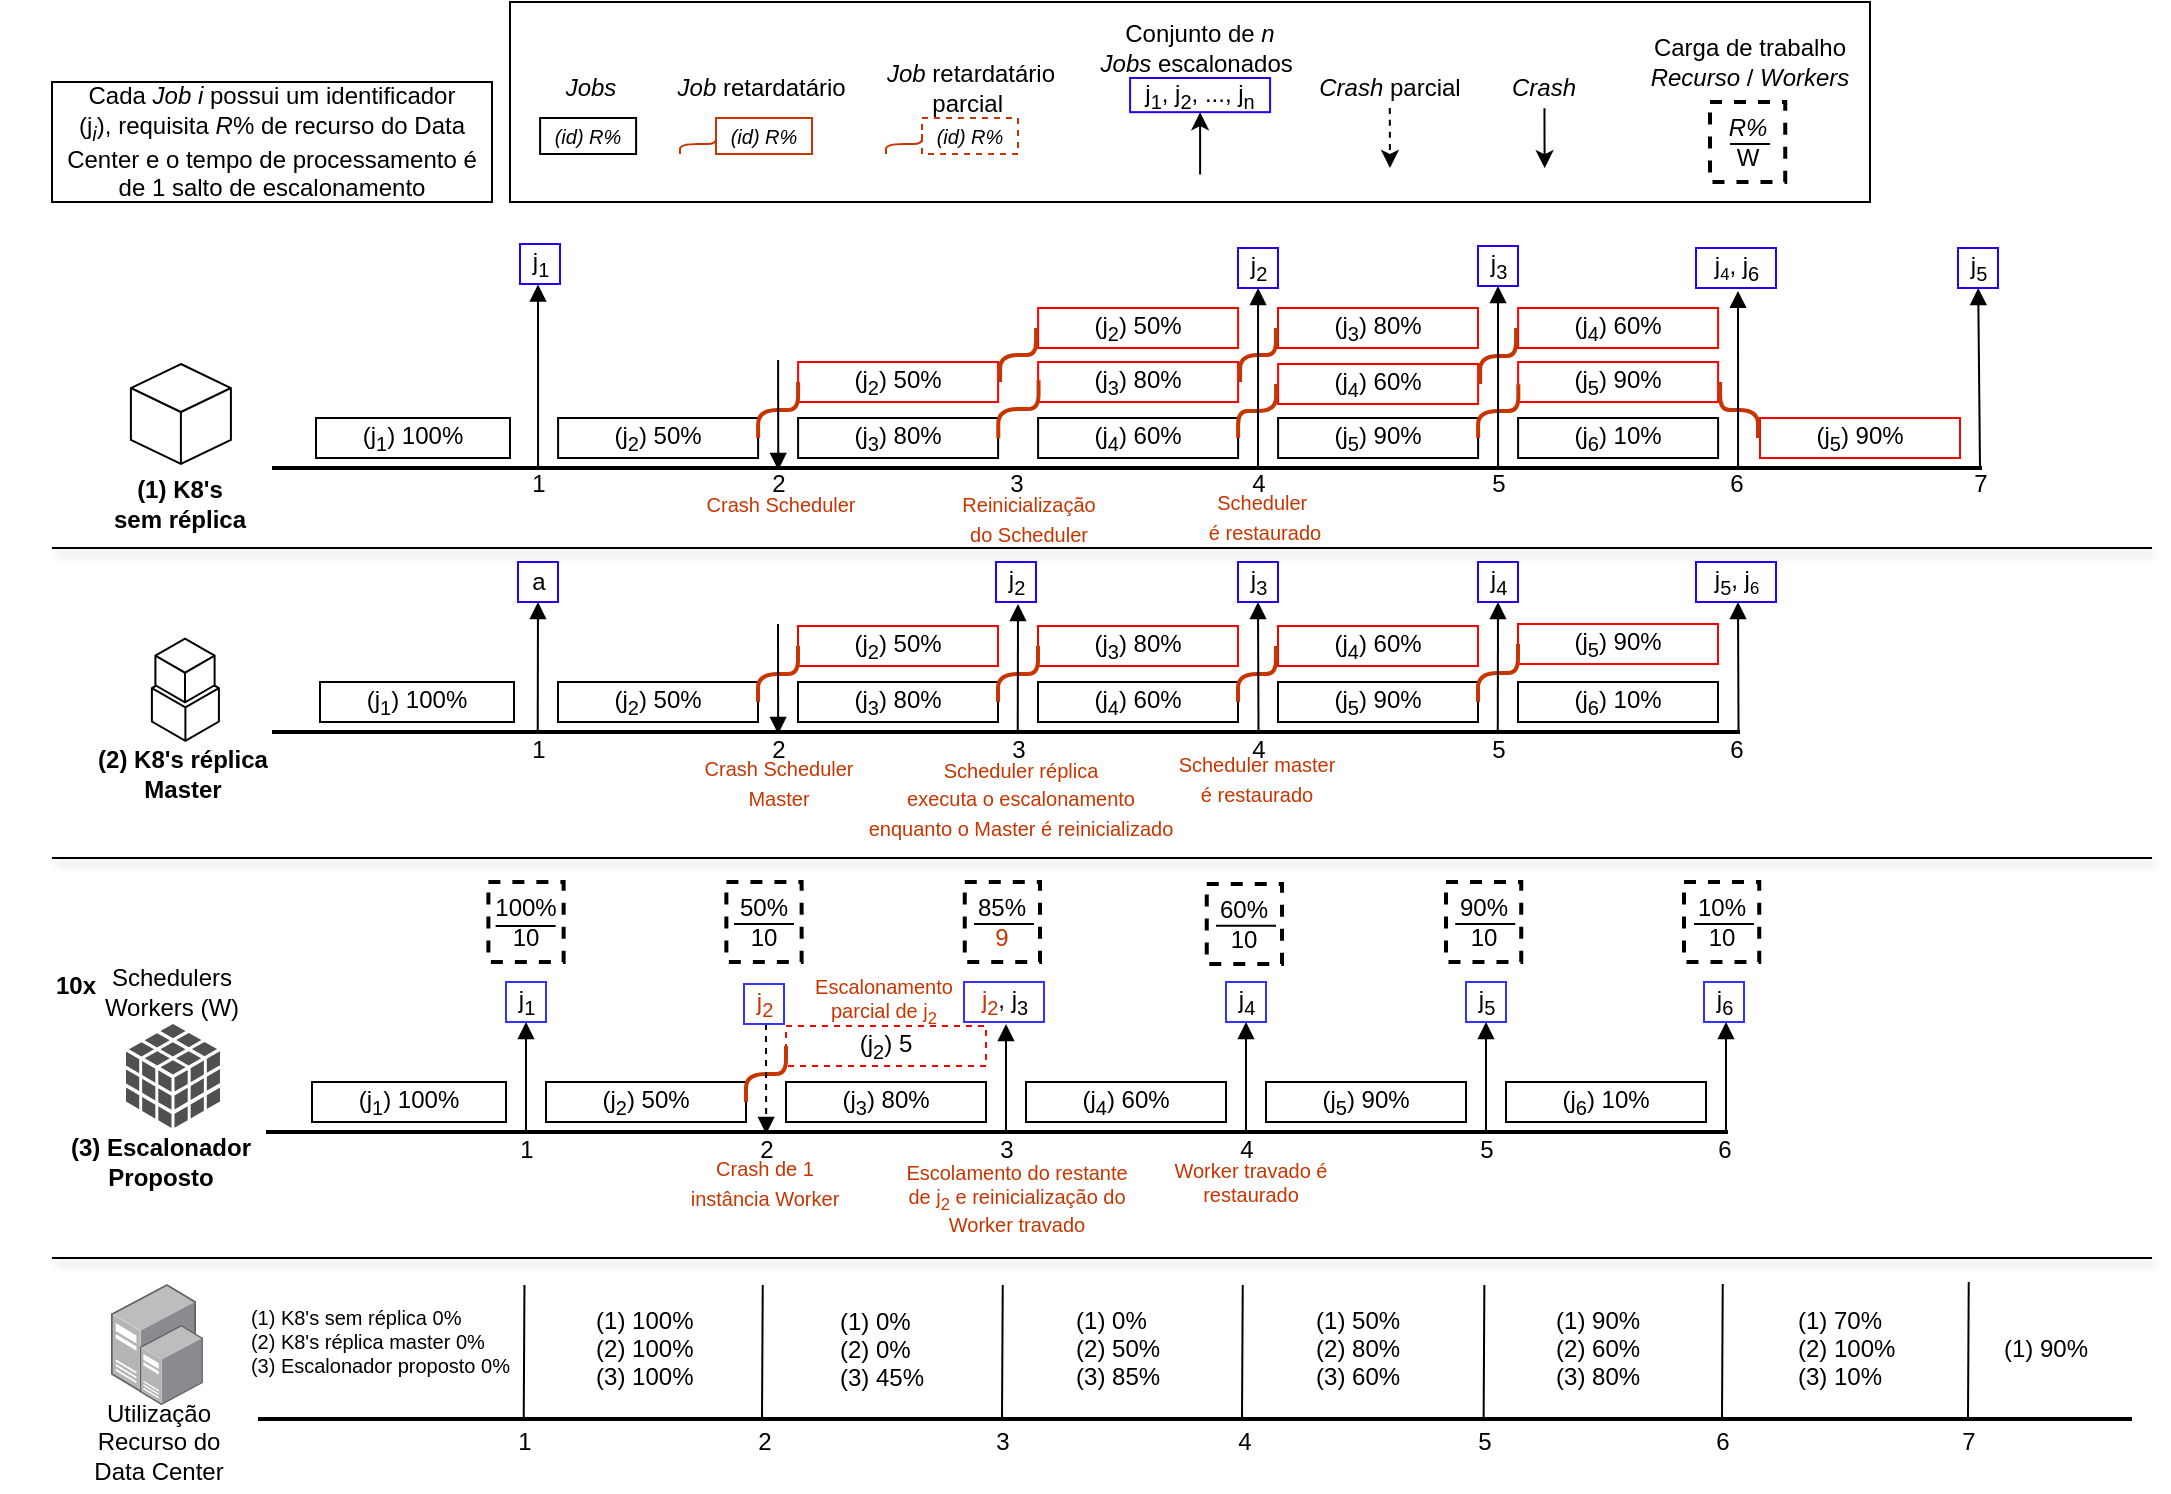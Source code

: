 <mxfile version="19.0.3" type="device"><diagram id="FEtA8soinpY8gCQ8ov9e" name="Page-1"><mxGraphModel dx="1820" dy="855" grid="1" gridSize="10" guides="1" tooltips="1" connect="1" arrows="1" fold="1" page="0" pageScale="1" pageWidth="827" pageHeight="1169" math="0" shadow="0"><root><mxCell id="0"/><object label="work load" id="1"><mxCell parent="0"/></object><mxCell id="Z7xoSQg9jsAGD2zMsVOJ-81" value="(j&lt;sub&gt;1&lt;/sub&gt;) 100%" style="rounded=0;whiteSpace=wrap;html=1;strokeWidth=1;fillColor=none;" parent="1" vertex="1"><mxGeometry x="-90" y="570" width="97" height="20" as="geometry"/></mxCell><mxCell id="Z7xoSQg9jsAGD2zMsVOJ-93" value="(j&lt;sub&gt;2&lt;/sub&gt;) 50%" style="rounded=0;whiteSpace=wrap;html=1;strokeWidth=1;fillColor=none;" parent="1" vertex="1"><mxGeometry x="27" y="570" width="100" height="20" as="geometry"/></mxCell><mxCell id="Z7xoSQg9jsAGD2zMsVOJ-104" value="(j&lt;sub&gt;3&lt;/sub&gt;) 80%" style="rounded=0;whiteSpace=wrap;html=1;strokeWidth=1;fillColor=none;" parent="1" vertex="1"><mxGeometry x="147" y="570" width="100" height="20" as="geometry"/></mxCell><mxCell id="Z7xoSQg9jsAGD2zMsVOJ-105" value="(j&lt;sub&gt;2&lt;/sub&gt;) 5" style="rounded=0;whiteSpace=wrap;html=1;strokeWidth=1;fillColor=none;perimeterSpacing=1;strokeColor=#FF0000;dashed=1;" parent="1" vertex="1"><mxGeometry x="147" y="542" width="100" height="20" as="geometry"/></mxCell><mxCell id="Z7xoSQg9jsAGD2zMsVOJ-107" value="" style="endArrow=none;html=1;strokeWidth=2;exitX=1;exitY=0.5;exitDx=0;exitDy=0;fillColor=#fa6800;strokeColor=#C73500;edgeStyle=elbowEdgeStyle;elbow=vertical;" parent="1" source="Z7xoSQg9jsAGD2zMsVOJ-93" edge="1"><mxGeometry width="50" height="50" relative="1" as="geometry"><mxPoint x="267" y="690" as="sourcePoint"/><mxPoint x="147" y="552" as="targetPoint"/></mxGeometry></mxCell><mxCell id="Z7xoSQg9jsAGD2zMsVOJ-115" value="(j&lt;sub&gt;4&lt;/sub&gt;) 60%" style="rounded=0;whiteSpace=wrap;html=1;strokeWidth=1;fillColor=none;" parent="1" vertex="1"><mxGeometry x="267" y="570" width="100" height="20" as="geometry"/></mxCell><mxCell id="Z7xoSQg9jsAGD2zMsVOJ-119" value="(j&lt;sub&gt;5&lt;/sub&gt;) 90%" style="rounded=0;whiteSpace=wrap;html=1;strokeWidth=1;fillColor=none;" parent="1" vertex="1"><mxGeometry x="387" y="570" width="100" height="20" as="geometry"/></mxCell><mxCell id="Z7xoSQg9jsAGD2zMsVOJ-132" value="(j&lt;sub&gt;6&lt;/sub&gt;) 10%" style="rounded=0;whiteSpace=wrap;html=1;strokeWidth=1;fillColor=none;" parent="1" vertex="1"><mxGeometry x="507" y="570" width="100" height="20" as="geometry"/></mxCell><mxCell id="Z7xoSQg9jsAGD2zMsVOJ-150" value="(j&lt;sub&gt;2&lt;/sub&gt;) 50%" style="rounded=0;whiteSpace=wrap;html=1;strokeWidth=1;fillColor=none;" parent="1" vertex="1"><mxGeometry x="33" y="370" width="100" height="20" as="geometry"/></mxCell><mxCell id="Z7xoSQg9jsAGD2zMsVOJ-154" value="(j&lt;sub&gt;3&lt;/sub&gt;) 80%" style="rounded=0;whiteSpace=wrap;html=1;strokeWidth=1;fillColor=none;" parent="1" vertex="1"><mxGeometry x="153" y="370" width="100" height="20" as="geometry"/></mxCell><mxCell id="Z7xoSQg9jsAGD2zMsVOJ-155" value="(j&lt;sub&gt;2&lt;/sub&gt;) 50%" style="rounded=0;whiteSpace=wrap;html=1;strokeWidth=1;fillColor=none;perimeterSpacing=1;strokeColor=#FF0000;" parent="1" vertex="1"><mxGeometry x="153" y="342" width="100" height="20" as="geometry"/></mxCell><mxCell id="Z7xoSQg9jsAGD2zMsVOJ-156" value="" style="endArrow=none;html=1;strokeWidth=2;exitX=1;exitY=0.5;exitDx=0;exitDy=0;fillColor=#fa6800;strokeColor=#C73500;edgeStyle=elbowEdgeStyle;elbow=vertical;" parent="1" source="Z7xoSQg9jsAGD2zMsVOJ-150" edge="1"><mxGeometry width="50" height="50" relative="1" as="geometry"><mxPoint x="273" y="490" as="sourcePoint"/><mxPoint x="153" y="352" as="targetPoint"/></mxGeometry></mxCell><mxCell id="Z7xoSQg9jsAGD2zMsVOJ-159" value="(j&lt;sub&gt;4&lt;/sub&gt;) 60%" style="rounded=0;whiteSpace=wrap;html=1;strokeWidth=1;fillColor=none;" parent="1" vertex="1"><mxGeometry x="273" y="370" width="100" height="20" as="geometry"/></mxCell><mxCell id="Z7xoSQg9jsAGD2zMsVOJ-160" value="(j&lt;sub&gt;3&lt;/sub&gt;) 80%" style="rounded=0;whiteSpace=wrap;html=1;strokeWidth=1;fillColor=none;perimeterSpacing=1;strokeColor=#FF0000;" parent="1" vertex="1"><mxGeometry x="273" y="342" width="100" height="20" as="geometry"/></mxCell><mxCell id="Z7xoSQg9jsAGD2zMsVOJ-161" value="" style="endArrow=none;html=1;strokeWidth=2;exitX=1;exitY=0.5;exitDx=0;exitDy=0;fillColor=#fa6800;strokeColor=#C73500;edgeStyle=elbowEdgeStyle;elbow=vertical;" parent="1" edge="1"><mxGeometry width="50" height="50" relative="1" as="geometry"><mxPoint x="253" y="380" as="sourcePoint"/><mxPoint x="273" y="352.0" as="targetPoint"/></mxGeometry></mxCell><mxCell id="Z7xoSQg9jsAGD2zMsVOJ-163" value="(j&lt;sub&gt;5&lt;/sub&gt;) 90%" style="rounded=0;whiteSpace=wrap;html=1;strokeWidth=1;fillColor=none;" parent="1" vertex="1"><mxGeometry x="393" y="370" width="100" height="20" as="geometry"/></mxCell><mxCell id="Z7xoSQg9jsAGD2zMsVOJ-164" value="(j&lt;sub&gt;4&lt;/sub&gt;) 60%" style="rounded=0;whiteSpace=wrap;html=1;strokeWidth=1;fillColor=none;perimeterSpacing=1;strokeColor=#FF0000;" parent="1" vertex="1"><mxGeometry x="393" y="342" width="100" height="20" as="geometry"/></mxCell><mxCell id="Z7xoSQg9jsAGD2zMsVOJ-165" value="" style="endArrow=none;html=1;strokeWidth=2;exitX=1;exitY=0.5;exitDx=0;exitDy=0;fillColor=#fa6800;strokeColor=#C73500;entryX=0;entryY=0.5;entryDx=0;entryDy=0;edgeStyle=elbowEdgeStyle;elbow=vertical;" parent="1" source="Z7xoSQg9jsAGD2zMsVOJ-159" target="Z7xoSQg9jsAGD2zMsVOJ-164" edge="1"><mxGeometry width="50" height="50" relative="1" as="geometry"><mxPoint x="293" y="420" as="sourcePoint"/><mxPoint x="313" y="392.0" as="targetPoint"/></mxGeometry></mxCell><mxCell id="Z7xoSQg9jsAGD2zMsVOJ-169" value="(j&lt;sub&gt;6&lt;/sub&gt;) 10%" style="rounded=0;whiteSpace=wrap;html=1;strokeWidth=1;fillColor=none;" parent="1" vertex="1"><mxGeometry x="513" y="370" width="100" height="20" as="geometry"/></mxCell><mxCell id="Z7xoSQg9jsAGD2zMsVOJ-185" value="(j&lt;sub&gt;2&lt;/sub&gt;) 50%" style="rounded=0;whiteSpace=wrap;html=1;strokeWidth=1;fillColor=none;" parent="1" vertex="1"><mxGeometry x="33.05" y="238" width="100" height="20" as="geometry"/></mxCell><mxCell id="Z7xoSQg9jsAGD2zMsVOJ-188" value="(j&lt;sub&gt;3&lt;/sub&gt;) 80%" style="rounded=0;whiteSpace=wrap;html=1;strokeWidth=1;fillColor=none;" parent="1" vertex="1"><mxGeometry x="153.05" y="238" width="100" height="20" as="geometry"/></mxCell><mxCell id="Z7xoSQg9jsAGD2zMsVOJ-189" value="(j&lt;sub&gt;2&lt;/sub&gt;) 50%" style="rounded=0;whiteSpace=wrap;html=1;strokeWidth=1;fillColor=none;perimeterSpacing=1;strokeColor=#FF0000;" parent="1" vertex="1"><mxGeometry x="153.05" y="210" width="100" height="20" as="geometry"/></mxCell><mxCell id="Z7xoSQg9jsAGD2zMsVOJ-190" value="" style="endArrow=none;html=1;strokeWidth=2;exitX=1;exitY=0.5;exitDx=0;exitDy=0;fillColor=#fa6800;strokeColor=#C73500;edgeStyle=elbowEdgeStyle;elbow=vertical;" parent="1" source="Z7xoSQg9jsAGD2zMsVOJ-185" edge="1"><mxGeometry width="50" height="50" relative="1" as="geometry"><mxPoint x="273.05" y="358" as="sourcePoint"/><mxPoint x="153.05" y="220.0" as="targetPoint"/></mxGeometry></mxCell><mxCell id="Z7xoSQg9jsAGD2zMsVOJ-193" value="(j&lt;sub&gt;4&lt;/sub&gt;) 60%" style="rounded=0;whiteSpace=wrap;html=1;strokeWidth=1;fillColor=none;" parent="1" vertex="1"><mxGeometry x="273.05" y="238" width="100" height="20" as="geometry"/></mxCell><mxCell id="Z7xoSQg9jsAGD2zMsVOJ-194" value="(j&lt;sub&gt;3&lt;/sub&gt;) 80%" style="rounded=0;whiteSpace=wrap;html=1;strokeWidth=1;fillColor=none;perimeterSpacing=1;strokeColor=#FF0000;" parent="1" vertex="1"><mxGeometry x="273.05" y="210" width="100" height="20" as="geometry"/></mxCell><mxCell id="Z7xoSQg9jsAGD2zMsVOJ-197" value="(j&lt;sub&gt;5&lt;/sub&gt;) 90%" style="rounded=0;whiteSpace=wrap;html=1;strokeWidth=1;fillColor=none;" parent="1" vertex="1"><mxGeometry x="393.05" y="238" width="100" height="20" as="geometry"/></mxCell><mxCell id="Z7xoSQg9jsAGD2zMsVOJ-198" value="(j&lt;sub&gt;3&lt;/sub&gt;) 80%" style="rounded=0;whiteSpace=wrap;html=1;strokeWidth=1;fillColor=none;perimeterSpacing=1;strokeColor=#FF0000;" parent="1" vertex="1"><mxGeometry x="393.0" y="183" width="100" height="20" as="geometry"/></mxCell><mxCell id="Z7xoSQg9jsAGD2zMsVOJ-203" value="(j&lt;sub&gt;6&lt;/sub&gt;) 10%" style="rounded=0;whiteSpace=wrap;html=1;strokeWidth=1;fillColor=none;" parent="1" vertex="1"><mxGeometry x="513.05" y="238" width="100" height="20" as="geometry"/></mxCell><mxCell id="Z7xoSQg9jsAGD2zMsVOJ-204" value="(j&lt;sub&gt;5&lt;/sub&gt;) 90%" style="rounded=0;whiteSpace=wrap;html=1;strokeWidth=1;fillColor=none;perimeterSpacing=1;strokeColor=#FF0000;" parent="1" vertex="1"><mxGeometry x="513.05" y="210" width="100" height="20" as="geometry"/></mxCell><mxCell id="Z7xoSQg9jsAGD2zMsVOJ-209" value="(j&lt;sub&gt;2&lt;/sub&gt;) 50%" style="rounded=0;whiteSpace=wrap;html=1;strokeWidth=1;fillColor=none;perimeterSpacing=1;strokeColor=#FF0000;" parent="1" vertex="1"><mxGeometry x="273.05" y="183" width="100" height="20" as="geometry"/></mxCell><mxCell id="Z7xoSQg9jsAGD2zMsVOJ-211" value="" style="endArrow=none;html=1;strokeWidth=2;fillColor=#fa6800;strokeColor=#C73500;exitX=1;exitY=0.5;exitDx=0;exitDy=0;entryX=0;entryY=0.5;entryDx=0;entryDy=0;edgeStyle=elbowEdgeStyle;elbow=vertical;" parent="1" source="Z7xoSQg9jsAGD2zMsVOJ-189" target="Z7xoSQg9jsAGD2zMsVOJ-209" edge="1"><mxGeometry width="50" height="50" relative="1" as="geometry"><mxPoint x="263.05" y="223" as="sourcePoint"/><mxPoint x="243.05" y="178" as="targetPoint"/></mxGeometry></mxCell><mxCell id="Z7xoSQg9jsAGD2zMsVOJ-212" value="" style="endArrow=none;html=1;strokeWidth=2;fillColor=#fa6800;strokeColor=#C73500;exitX=1.001;exitY=0.507;exitDx=0;exitDy=0;exitPerimeter=0;entryX=0.012;entryY=0.463;entryDx=0;entryDy=0;entryPerimeter=0;edgeStyle=elbowEdgeStyle;elbow=vertical;" parent="1" source="Z7xoSQg9jsAGD2zMsVOJ-188" target="Z7xoSQg9jsAGD2zMsVOJ-194" edge="1"><mxGeometry width="50" height="50" relative="1" as="geometry"><mxPoint x="253.05" y="252" as="sourcePoint"/><mxPoint x="263.05" y="220" as="targetPoint"/></mxGeometry></mxCell><mxCell id="PUl2zVGVNQpJpccV3JuQ-2" value="(j&lt;sub&gt;1&lt;/sub&gt;) 100%" style="rounded=0;whiteSpace=wrap;html=1;strokeWidth=1;fillColor=none;" parent="1" vertex="1"><mxGeometry x="-86" y="370" width="97" height="20" as="geometry"/></mxCell><mxCell id="PUl2zVGVNQpJpccV3JuQ-4" value="(j&lt;sub&gt;1&lt;/sub&gt;) 100%" style="rounded=0;whiteSpace=wrap;html=1;strokeWidth=1;fillColor=none;" parent="1" vertex="1"><mxGeometry x="-88" y="238" width="97" height="20" as="geometry"/></mxCell><mxCell id="bL0ik9NKwifECW42rk_7-153" value="(j&lt;sub&gt;5&lt;/sub&gt;) 90%" style="rounded=0;whiteSpace=wrap;html=1;strokeWidth=1;strokeColor=#FF0000;" parent="1" vertex="1"><mxGeometry x="513" y="341" width="100" height="20" as="geometry"/></mxCell><mxCell id="bL0ik9NKwifECW42rk_7-154" value="" style="endArrow=none;html=1;strokeWidth=2;exitX=1;exitY=0.5;exitDx=0;exitDy=0;fillColor=#fa6800;strokeColor=#C73500;entryX=0;entryY=0.5;entryDx=0;entryDy=0;edgeStyle=elbowEdgeStyle;elbow=vertical;" parent="1" source="Z7xoSQg9jsAGD2zMsVOJ-163" target="bL0ik9NKwifECW42rk_7-153" edge="1"><mxGeometry width="50" height="50" relative="1" as="geometry"><mxPoint x="383" y="390" as="sourcePoint"/><mxPoint x="402" y="362" as="targetPoint"/></mxGeometry></mxCell><mxCell id="bL0ik9NKwifECW42rk_7-159" value="(j&lt;sub&gt;4&lt;/sub&gt;) 60%" style="rounded=0;whiteSpace=wrap;html=1;strokeWidth=1;fillColor=none;perimeterSpacing=1;strokeColor=#FF0000;" parent="1" vertex="1"><mxGeometry x="393.05" y="211" width="100" height="20" as="geometry"/></mxCell><mxCell id="bL0ik9NKwifECW42rk_7-160" value="" style="endArrow=none;html=1;strokeWidth=2;fillColor=#fa6800;strokeColor=#C73500;entryX=1;entryY=0.5;entryDx=0;entryDy=0;exitX=0;exitY=0.5;exitDx=0;exitDy=0;edgeStyle=elbowEdgeStyle;elbow=vertical;" parent="1" source="bL0ik9NKwifECW42rk_7-159" target="Z7xoSQg9jsAGD2zMsVOJ-193" edge="1"><mxGeometry width="50" height="50" relative="1" as="geometry"><mxPoint x="440" y="295.22" as="sourcePoint"/><mxPoint x="283.274" y="229.186" as="targetPoint"/></mxGeometry></mxCell><mxCell id="bL0ik9NKwifECW42rk_7-161" value="" style="endArrow=none;html=1;strokeWidth=2;fillColor=#fa6800;strokeColor=#C73500;exitX=1;exitY=0.5;exitDx=0;exitDy=0;entryX=0;entryY=0.5;entryDx=0;entryDy=0;edgeStyle=elbowEdgeStyle;elbow=vertical;" parent="1" source="Z7xoSQg9jsAGD2zMsVOJ-194" target="Z7xoSQg9jsAGD2zMsVOJ-198" edge="1"><mxGeometry width="50" height="50" relative="1" as="geometry"><mxPoint x="264.05" y="230" as="sourcePoint"/><mxPoint x="282.05" y="203" as="targetPoint"/></mxGeometry></mxCell><mxCell id="bL0ik9NKwifECW42rk_7-162" value="" style="endArrow=none;html=1;strokeWidth=2;fillColor=#fa6800;strokeColor=#C73500;exitX=1;exitY=0.5;exitDx=0;exitDy=0;entryX=0.011;entryY=0.552;entryDx=0;entryDy=0;entryPerimeter=0;edgeStyle=elbowEdgeStyle;elbow=vertical;" parent="1" source="Z7xoSQg9jsAGD2zMsVOJ-197" target="Z7xoSQg9jsAGD2zMsVOJ-204" edge="1"><mxGeometry width="50" height="50" relative="1" as="geometry"><mxPoint x="383.438" y="198.028" as="sourcePoint"/><mxPoint x="402.714" y="197.874" as="targetPoint"/></mxGeometry></mxCell><mxCell id="bL0ik9NKwifECW42rk_7-163" value="(j&lt;sub&gt;4&lt;/sub&gt;) 60%" style="rounded=0;whiteSpace=wrap;html=1;strokeWidth=1;fillColor=none;perimeterSpacing=1;strokeColor=#FF0000;" parent="1" vertex="1"><mxGeometry x="513.05" y="183" width="100" height="20" as="geometry"/></mxCell><mxCell id="bL0ik9NKwifECW42rk_7-164" value="" style="endArrow=none;html=1;strokeWidth=2;fillColor=#fa6800;strokeColor=#C73500;exitX=1;exitY=0.5;exitDx=0;exitDy=0;entryX=0;entryY=0.5;entryDx=0;entryDy=0;edgeStyle=elbowEdgeStyle;elbow=vertical;" parent="1" source="bL0ik9NKwifECW42rk_7-159" target="bL0ik9NKwifECW42rk_7-163" edge="1"><mxGeometry width="50" height="50" relative="1" as="geometry"><mxPoint x="503.05" y="258.0" as="sourcePoint"/><mxPoint x="523.172" y="231.144" as="targetPoint"/></mxGeometry></mxCell><mxCell id="bL0ik9NKwifECW42rk_7-167" value="(j&lt;sub&gt;5&lt;/sub&gt;) 90%" style="rounded=0;whiteSpace=wrap;html=1;strokeWidth=1;fillColor=none;perimeterSpacing=1;strokeColor=#FF0000;" parent="1" vertex="1"><mxGeometry x="634" y="238" width="100" height="20" as="geometry"/></mxCell><mxCell id="bL0ik9NKwifECW42rk_7-168" value="" style="endArrow=none;html=1;strokeWidth=2;fillColor=#fa6800;strokeColor=#C73500;exitX=0;exitY=0.5;exitDx=0;exitDy=0;entryX=1;entryY=0.5;entryDx=0;entryDy=0;edgeStyle=elbowEdgeStyle;elbow=vertical;" parent="1" source="bL0ik9NKwifECW42rk_7-167" target="Z7xoSQg9jsAGD2zMsVOJ-204" edge="1"><mxGeometry width="50" height="50" relative="1" as="geometry"><mxPoint x="640" y="249.43" as="sourcePoint"/><mxPoint x="660.122" y="222.574" as="targetPoint"/></mxGeometry></mxCell><mxCell id="Si2Vcu1wcxDljG82Q7qR-187" value="&lt;i&gt;&lt;font style=&quot;font-size: 10px&quot;&gt;(id) R%&lt;/font&gt;&lt;/i&gt;" style="rounded=0;whiteSpace=wrap;html=1;strokeWidth=1;fillColor=none;strokeColor=#C73500;" parent="1" vertex="1"><mxGeometry x="112" y="88" width="48" height="18" as="geometry"/></mxCell><mxCell id="Si2Vcu1wcxDljG82Q7qR-188" value="&lt;i&gt;Job &lt;/i&gt;retardatário&lt;i&gt;&amp;nbsp;&lt;br&gt;&lt;/i&gt;" style="text;html=1;align=center;verticalAlign=middle;resizable=0;points=[];autosize=1;" parent="1" vertex="1"><mxGeometry x="86.0" y="63" width="100" height="20" as="geometry"/></mxCell><mxCell id="Si2Vcu1wcxDljG82Q7qR-189" value="" style="endArrow=none;html=1;strokeWidth=1;fillColor=#fa6800;strokeColor=#C73500;entryX=0;entryY=0.5;entryDx=0;entryDy=0;edgeStyle=elbowEdgeStyle;elbow=vertical;" parent="1" edge="1"><mxGeometry width="50" height="50" relative="1" as="geometry"><mxPoint x="94" y="106" as="sourcePoint"/><mxPoint x="112.0" y="96.0" as="targetPoint"/></mxGeometry></mxCell><mxCell id="Si2Vcu1wcxDljG82Q7qR-190" value="&lt;i&gt;Crash &lt;/i&gt;parcial" style="text;html=1;strokeColor=none;fillColor=none;align=center;verticalAlign=middle;whiteSpace=wrap;rounded=0;" parent="1" vertex="1"><mxGeometry x="409.05" y="63" width="80" height="20" as="geometry"/></mxCell><mxCell id="Si2Vcu1wcxDljG82Q7qR-199" value="&lt;i&gt;&lt;font style=&quot;font-size: 10px&quot;&gt;(id) R%&lt;/font&gt;&lt;/i&gt;" style="rounded=0;whiteSpace=wrap;html=1;strokeWidth=1;fillColor=none;strokeColor=#000000;" parent="1" vertex="1"><mxGeometry x="24.05" y="88" width="48" height="18" as="geometry"/></mxCell><mxCell id="Si2Vcu1wcxDljG82Q7qR-200" value="Schedulers Workers (W)" style="rounded=0;whiteSpace=wrap;html=1;dashed=1;fillColor=none;strokeWidth=1;align=center;dashPattern=1 2;strokeColor=none;" parent="1" vertex="1"><mxGeometry x="-198" y="505" width="76" height="40" as="geometry"/></mxCell><mxCell id="ytRHwPE2fnSYAh7nFZ2d-1" value="&lt;i&gt;&lt;font style=&quot;font-size: 10px&quot;&gt;(id) R%&lt;/font&gt;&lt;/i&gt;" style="rounded=0;whiteSpace=wrap;html=1;strokeWidth=1;fillColor=none;strokeColor=#C73500;dashed=1;" parent="1" vertex="1"><mxGeometry x="215" y="88" width="48" height="18" as="geometry"/></mxCell><mxCell id="ytRHwPE2fnSYAh7nFZ2d-2" value="&lt;i&gt;Job &lt;/i&gt;retardatário&lt;br&gt;parcial&amp;nbsp;" style="text;html=1;align=center;verticalAlign=middle;resizable=0;points=[];autosize=1;" parent="1" vertex="1"><mxGeometry x="189.0" y="58" width="100" height="30" as="geometry"/></mxCell><mxCell id="ytRHwPE2fnSYAh7nFZ2d-3" value="" style="endArrow=none;html=1;strokeWidth=1;fillColor=#fa6800;strokeColor=#C73500;entryX=0;entryY=0.5;entryDx=0;entryDy=0;edgeStyle=elbowEdgeStyle;elbow=vertical;" parent="1" edge="1"><mxGeometry width="50" height="50" relative="1" as="geometry"><mxPoint x="197" y="106" as="sourcePoint"/><mxPoint x="215.0" y="96.0" as="targetPoint"/></mxGeometry></mxCell><mxCell id="ytRHwPE2fnSYAh7nFZ2d-6" value="Escalonamento parcial de j&lt;sub&gt;2&lt;/sub&gt;" style="text;html=1;strokeColor=none;fillColor=none;align=center;verticalAlign=middle;whiteSpace=wrap;rounded=0;dashed=1;fontColor=#C73500;fontSize=10;" parent="1" vertex="1"><mxGeometry x="156" y="514" width="80" height="30" as="geometry"/></mxCell><mxCell id="ytRHwPE2fnSYAh7nFZ2d-7" value="Escolamento do restante de j&lt;sub&gt;2&lt;/sub&gt;&amp;nbsp;e reinicialização do&lt;br&gt;Worker travado" style="text;html=1;strokeColor=none;fillColor=none;align=center;verticalAlign=middle;whiteSpace=wrap;rounded=0;dashed=1;fontColor=#C73500;fontSize=10;" parent="1" vertex="1"><mxGeometry x="203" y="603" width="119" height="50" as="geometry"/></mxCell><mxCell id="ytRHwPE2fnSYAh7nFZ2d-15" value="10%&lt;br&gt;10" style="rounded=0;whiteSpace=wrap;html=1;dashed=1;fillColor=none;strokeWidth=2;align=center;" parent="1" vertex="1"><mxGeometry x="596" y="470" width="37.62" height="40" as="geometry"/></mxCell><mxCell id="ytRHwPE2fnSYAh7nFZ2d-19" value="" style="rounded=0;whiteSpace=wrap;html=1;fontSize=10;fontColor=#C73500;strokeColor=#000000;fillColor=none;" parent="1" vertex="1"><mxGeometry x="9" y="30" width="680" height="100" as="geometry"/></mxCell><mxCell id="ytRHwPE2fnSYAh7nFZ2d-21" value="" style="line;strokeWidth=1;rotatable=0;dashed=0;labelPosition=right;align=left;verticalAlign=middle;spacingTop=0;spacingLeft=6;points=[];portConstraint=eastwest;fontSize=10;fontColor=#C73500;fillColor=none;" parent="1" vertex="1"><mxGeometry x="619" y="96" width="20" height="10" as="geometry"/></mxCell><mxCell id="ytRHwPE2fnSYAh7nFZ2d-23" value="" style="shape=image;html=1;verticalAlign=top;verticalLabelPosition=bottom;labelBackgroundColor=#ffffff;imageAspect=0;aspect=fixed;image=https://cdn4.iconfinder.com/data/icons/pictype-free-vector-icons/16/sync-128.png" parent="1" vertex="1"><mxGeometry x="262" y="600" width="9" height="9" as="geometry"/></mxCell><mxCell id="ytRHwPE2fnSYAh7nFZ2d-27" value="&lt;font style=&quot;font-size: 10px&quot; color=&quot;#c73500&quot;&gt;Crash Scheduler&lt;/font&gt;" style="text;html=1;align=center;verticalAlign=middle;resizable=0;points=[];autosize=1;" parent="1" vertex="1"><mxGeometry x="99" y="271" width="90" height="20" as="geometry"/></mxCell><mxCell id="ytRHwPE2fnSYAh7nFZ2d-29" value="&lt;font style=&quot;font-size: 10px&quot; color=&quot;#c73500&quot;&gt;Crash Scheduler&lt;br&gt;Master&lt;/font&gt;" style="text;html=1;align=center;verticalAlign=middle;resizable=0;points=[];autosize=1;" parent="1" vertex="1"><mxGeometry x="98" y="400" width="90" height="40" as="geometry"/></mxCell><mxCell id="ytRHwPE2fnSYAh7nFZ2d-30" value="&lt;font color=&quot;#c73500&quot;&gt;&lt;span style=&quot;font-size: 10px&quot;&gt;Scheduler réplica&lt;br&gt;executa o escalonamento&lt;br&gt;enquanto o Master é reinicializado&lt;/span&gt;&lt;/font&gt;" style="text;html=1;align=center;verticalAlign=middle;resizable=0;points=[];autosize=1;" parent="1" vertex="1"><mxGeometry x="179" y="403" width="170" height="50" as="geometry"/></mxCell><mxCell id="ytRHwPE2fnSYAh7nFZ2d-32" value="" style="shape=image;html=1;verticalAlign=top;verticalLabelPosition=bottom;labelBackgroundColor=#ffffff;imageAspect=0;aspect=fixed;image=https://cdn4.iconfinder.com/data/icons/pictype-free-vector-icons/16/sync-128.png" parent="1" vertex="1"><mxGeometry x="267" y="400" width="10" height="10" as="geometry"/></mxCell><mxCell id="ytRHwPE2fnSYAh7nFZ2d-35" value="&lt;font color=&quot;#c73500&quot;&gt;&lt;span style=&quot;font-size: 10px&quot;&gt;Scheduler master&lt;br&gt;é restaurado&lt;/span&gt;&lt;/font&gt;" style="text;html=1;align=center;verticalAlign=middle;resizable=0;points=[];autosize=1;" parent="1" vertex="1"><mxGeometry x="337" y="398" width="90" height="40" as="geometry"/></mxCell><mxCell id="ytRHwPE2fnSYAh7nFZ2d-36" value="&lt;font style=&quot;font-size: 10px&quot; color=&quot;#c73500&quot;&gt;Crash de 1&lt;br&gt;instância Worker&lt;br&gt;&lt;/font&gt;" style="text;html=1;align=center;verticalAlign=middle;resizable=0;points=[];autosize=1;" parent="1" vertex="1"><mxGeometry x="91" y="600" width="90" height="40" as="geometry"/></mxCell><mxCell id="ytRHwPE2fnSYAh7nFZ2d-37" value="Worker travado é restaurado" style="text;html=1;strokeColor=none;fillColor=none;align=center;verticalAlign=middle;whiteSpace=wrap;rounded=0;dashed=1;fontColor=#C73500;fontSize=10;" parent="1" vertex="1"><mxGeometry x="320" y="595" width="119" height="50" as="geometry"/></mxCell><mxCell id="ytRHwPE2fnSYAh7nFZ2d-39" value="&lt;font style=&quot;font-size: 10px&quot; color=&quot;#c73500&quot;&gt;Reinicialização&lt;br&gt;do Scheduler&lt;/font&gt;" style="text;html=1;align=center;verticalAlign=middle;resizable=0;points=[];autosize=1;" parent="1" vertex="1"><mxGeometry x="228" y="268" width="80" height="40" as="geometry"/></mxCell><mxCell id="ytRHwPE2fnSYAh7nFZ2d-44" value="" style="line;strokeWidth=1;html=1;fontSize=10;fontColor=#C73500;fillColor=none;align=center;shadow=1;" parent="1" vertex="1"><mxGeometry x="-220" y="653" width="1050" height="10" as="geometry"/></mxCell><mxCell id="ytRHwPE2fnSYAh7nFZ2d-45" value="" style="line;strokeWidth=1;html=1;fontSize=10;fontColor=#C73500;fillColor=none;align=center;shadow=1;" parent="1" vertex="1"><mxGeometry x="-220" y="453" width="1050" height="10" as="geometry"/></mxCell><mxCell id="ytRHwPE2fnSYAh7nFZ2d-46" value="" style="line;strokeWidth=1;html=1;fontSize=10;fontColor=#C73500;fillColor=none;align=center;shadow=1;" parent="1" vertex="1"><mxGeometry x="-220" y="298" width="1050" height="10" as="geometry"/></mxCell><mxCell id="ytRHwPE2fnSYAh7nFZ2d-48" style="edgeStyle=elbowEdgeStyle;rounded=0;orthogonalLoop=1;jettySize=auto;elbow=vertical;html=1;entryX=1;entryY=0.5;entryDx=0;entryDy=0;entryPerimeter=0;fontSize=10;fontColor=#C73500;strokeColor=#C73500;" parent="1" source="ytRHwPE2fnSYAh7nFZ2d-44" target="ytRHwPE2fnSYAh7nFZ2d-44" edge="1"><mxGeometry relative="1" as="geometry"/></mxCell><mxCell id="Si2Vcu1wcxDljG82Q7qR-11" value="Background" parent="0"/><mxCell id="Si2Vcu1wcxDljG82Q7qR-12" value="" style="points=[];aspect=fixed;html=1;align=center;shadow=0;dashed=0;image;image=img/lib/allied_telesis/computer_and_terminals/Server_Desktop.svg;fillColor=none;" parent="Si2Vcu1wcxDljG82Q7qR-11" vertex="1"><mxGeometry x="-190.55" y="671" width="42.6" height="54" as="geometry"/></mxCell><mxCell id="Si2Vcu1wcxDljG82Q7qR-13" value="(3) Escalonador Proposto" style="text;html=1;strokeColor=none;fillColor=none;align=center;verticalAlign=middle;whiteSpace=wrap;rounded=0;fontStyle=1" parent="Si2Vcu1wcxDljG82Q7qR-11" vertex="1"><mxGeometry x="-213" y="600" width="94.55" height="20" as="geometry"/></mxCell><mxCell id="Si2Vcu1wcxDljG82Q7qR-14" value="" style="shadow=0;dashed=0;html=1;strokeColor=none;fillColor=#505050;labelPosition=center;verticalLabelPosition=bottom;verticalAlign=top;outlineConnect=0;align=center;shape=mxgraph.office.databases.database_cube;" parent="Si2Vcu1wcxDljG82Q7qR-11" vertex="1"><mxGeometry x="-183" y="541" width="47" height="52" as="geometry"/></mxCell><mxCell id="Si2Vcu1wcxDljG82Q7qR-15" value="" style="html=1;whiteSpace=wrap;aspect=fixed;shape=isoCube;backgroundOutline=1;" parent="Si2Vcu1wcxDljG82Q7qR-11" vertex="1"><mxGeometry x="-170.05" y="362.78" width="33.5" height="37.22" as="geometry"/></mxCell><mxCell id="Si2Vcu1wcxDljG82Q7qR-16" value="" style="html=1;whiteSpace=wrap;aspect=fixed;shape=isoCube;backgroundOutline=1;" parent="Si2Vcu1wcxDljG82Q7qR-11" vertex="1"><mxGeometry x="-168.3" y="347.78" width="29.6" height="32.89" as="geometry"/></mxCell><mxCell id="Si2Vcu1wcxDljG82Q7qR-17" value="" style="whiteSpace=wrap;html=1;shape=mxgraph.basic.isocube;isoAngle=15;" parent="Si2Vcu1wcxDljG82Q7qR-11" vertex="1"><mxGeometry x="-180.55" y="211" width="50" height="50" as="geometry"/></mxCell><mxCell id="Si2Vcu1wcxDljG82Q7qR-18" value="(2) K8's réplica Master" style="text;html=1;strokeColor=none;fillColor=none;align=center;verticalAlign=middle;whiteSpace=wrap;rounded=0;fontStyle=1" parent="Si2Vcu1wcxDljG82Q7qR-11" vertex="1"><mxGeometry x="-199.02" y="405.78" width="89.45" height="20" as="geometry"/></mxCell><mxCell id="Si2Vcu1wcxDljG82Q7qR-19" value="(1) K8's sem réplica" style="text;html=1;strokeColor=none;fillColor=none;align=center;verticalAlign=middle;whiteSpace=wrap;rounded=0;fontStyle=1" parent="Si2Vcu1wcxDljG82Q7qR-11" vertex="1"><mxGeometry x="-190.55" y="271" width="70" height="20" as="geometry"/></mxCell><mxCell id="Si2Vcu1wcxDljG82Q7qR-20" value="" style="line;strokeWidth=2;html=1;container=0;" parent="Si2Vcu1wcxDljG82Q7qR-11" vertex="1"><mxGeometry x="-113" y="590" width="731" height="10" as="geometry"/></mxCell><mxCell id="Si2Vcu1wcxDljG82Q7qR-21" value="" style="endArrow=block;html=1;strokeWidth=1;endFill=1;entryX=0.077;entryY=0.5;entryDx=0;entryDy=0;entryPerimeter=0;dashed=1;" parent="Si2Vcu1wcxDljG82Q7qR-11" edge="1"><mxGeometry width="50" height="50" relative="1" as="geometry"><mxPoint x="137" y="541" as="sourcePoint"/><mxPoint x="137.08" y="596" as="targetPoint"/></mxGeometry></mxCell><mxCell id="Si2Vcu1wcxDljG82Q7qR-23" value="" style="endArrow=block;html=1;strokeWidth=1;endFill=1;" parent="Si2Vcu1wcxDljG82Q7qR-11" edge="1"><mxGeometry width="50" height="50" relative="1" as="geometry"><mxPoint x="17" y="594" as="sourcePoint"/><mxPoint x="17" y="540" as="targetPoint"/></mxGeometry></mxCell><mxCell id="Si2Vcu1wcxDljG82Q7qR-25" value="j&lt;sub&gt;1&lt;/sub&gt;" style="text;html=1;align=center;verticalAlign=middle;resizable=0;points=[];autosize=1;strokeColor=#3333FF;" parent="Si2Vcu1wcxDljG82Q7qR-11" vertex="1"><mxGeometry x="7" y="520" width="20" height="20" as="geometry"/></mxCell><mxCell id="Si2Vcu1wcxDljG82Q7qR-26" value="&lt;font color=&quot;#c73500&quot;&gt;j&lt;sub&gt;2&lt;/sub&gt;&lt;/font&gt;" style="text;html=1;align=center;verticalAlign=middle;resizable=0;points=[];autosize=1;strokeColor=#3333FF;" parent="Si2Vcu1wcxDljG82Q7qR-11" vertex="1"><mxGeometry x="126" y="521" width="20" height="20" as="geometry"/></mxCell><mxCell id="Si2Vcu1wcxDljG82Q7qR-27" value="" style="endArrow=block;html=1;strokeWidth=1;endFill=1;" parent="Si2Vcu1wcxDljG82Q7qR-11" edge="1"><mxGeometry width="50" height="50" relative="1" as="geometry"><mxPoint x="257" y="595" as="sourcePoint"/><mxPoint x="257" y="541" as="targetPoint"/></mxGeometry></mxCell><mxCell id="Si2Vcu1wcxDljG82Q7qR-31" value="&lt;font color=&quot;#c73500&quot;&gt;j&lt;sub&gt;2&lt;/sub&gt;&lt;/font&gt;, j&lt;sub&gt;3&lt;/sub&gt;" style="text;html=1;align=center;verticalAlign=middle;resizable=0;points=[];autosize=1;strokeColor=#3333FF;" parent="Si2Vcu1wcxDljG82Q7qR-11" vertex="1"><mxGeometry x="236" y="520" width="40" height="20" as="geometry"/></mxCell><mxCell id="Si2Vcu1wcxDljG82Q7qR-33" value="" style="endArrow=block;html=1;strokeWidth=1;endFill=1;" parent="Si2Vcu1wcxDljG82Q7qR-11" edge="1"><mxGeometry width="50" height="50" relative="1" as="geometry"><mxPoint x="377" y="594" as="sourcePoint"/><mxPoint x="377" y="540" as="targetPoint"/></mxGeometry></mxCell><mxCell id="Si2Vcu1wcxDljG82Q7qR-35" value="" style="endArrow=block;html=1;strokeWidth=1;endFill=1;" parent="Si2Vcu1wcxDljG82Q7qR-11" edge="1"><mxGeometry width="50" height="50" relative="1" as="geometry"><mxPoint x="497" y="594.0" as="sourcePoint"/><mxPoint x="497" y="540" as="targetPoint"/></mxGeometry></mxCell><mxCell id="Si2Vcu1wcxDljG82Q7qR-36" value="j&lt;sub&gt;4&lt;/sub&gt;" style="text;html=1;align=center;verticalAlign=middle;resizable=0;points=[];autosize=1;strokeColor=#3333FF;" parent="Si2Vcu1wcxDljG82Q7qR-11" vertex="1"><mxGeometry x="367" y="520" width="20" height="20" as="geometry"/></mxCell><mxCell id="Si2Vcu1wcxDljG82Q7qR-37" value="j&lt;sub&gt;5&lt;/sub&gt;" style="text;html=1;align=center;verticalAlign=middle;resizable=0;points=[];autosize=1;strokeColor=#3333FF;" parent="Si2Vcu1wcxDljG82Q7qR-11" vertex="1"><mxGeometry x="487" y="520" width="20" height="20" as="geometry"/></mxCell><mxCell id="Si2Vcu1wcxDljG82Q7qR-39" value="" style="endArrow=block;html=1;strokeWidth=1;endFill=1;" parent="Si2Vcu1wcxDljG82Q7qR-11" edge="1"><mxGeometry width="50" height="50" relative="1" as="geometry"><mxPoint x="617" y="594.0" as="sourcePoint"/><mxPoint x="617" y="540" as="targetPoint"/></mxGeometry></mxCell><mxCell id="Si2Vcu1wcxDljG82Q7qR-40" value="j&lt;sub&gt;6&lt;/sub&gt;" style="text;html=1;align=center;verticalAlign=middle;resizable=0;points=[];autosize=1;strokeColor=#3333FF;" parent="Si2Vcu1wcxDljG82Q7qR-11" vertex="1"><mxGeometry x="606" y="520" width="20" height="20" as="geometry"/></mxCell><mxCell id="Si2Vcu1wcxDljG82Q7qR-41" value="" style="line;strokeWidth=2;html=1;container=0;" parent="Si2Vcu1wcxDljG82Q7qR-11" vertex="1"><mxGeometry x="-110" y="390" width="734" height="10" as="geometry"/></mxCell><mxCell id="Si2Vcu1wcxDljG82Q7qR-42" value="" style="endArrow=block;html=1;strokeWidth=1;endFill=1;entryX=0.077;entryY=0.5;entryDx=0;entryDy=0;entryPerimeter=0;" parent="Si2Vcu1wcxDljG82Q7qR-11" edge="1"><mxGeometry width="50" height="50" relative="1" as="geometry"><mxPoint x="143" y="341" as="sourcePoint"/><mxPoint x="143.08" y="396" as="targetPoint"/></mxGeometry></mxCell><mxCell id="Si2Vcu1wcxDljG82Q7qR-43" value="" style="endArrow=block;html=1;strokeWidth=1;endFill=1;exitX=0.181;exitY=0.571;exitDx=0;exitDy=0;exitPerimeter=0;" parent="Si2Vcu1wcxDljG82Q7qR-11" source="Si2Vcu1wcxDljG82Q7qR-41" edge="1"><mxGeometry width="50" height="50" relative="1" as="geometry"><mxPoint x="23" y="384" as="sourcePoint"/><mxPoint x="23" y="330" as="targetPoint"/></mxGeometry></mxCell><mxCell id="Si2Vcu1wcxDljG82Q7qR-45" value="a" style="text;html=1;align=center;verticalAlign=middle;resizable=0;points=[];autosize=1;strokeColor=#2200FF;" parent="Si2Vcu1wcxDljG82Q7qR-11" vertex="1"><mxGeometry x="13" y="310" width="20" height="20" as="geometry"/></mxCell><mxCell id="Si2Vcu1wcxDljG82Q7qR-46" value="" style="endArrow=block;html=1;strokeWidth=1;endFill=1;exitX=0.508;exitY=0.523;exitDx=0;exitDy=0;exitPerimeter=0;" parent="Si2Vcu1wcxDljG82Q7qR-11" source="Si2Vcu1wcxDljG82Q7qR-41" edge="1"><mxGeometry width="50" height="50" relative="1" as="geometry"><mxPoint x="263" y="385" as="sourcePoint"/><mxPoint x="263" y="331" as="targetPoint"/></mxGeometry></mxCell><mxCell id="Si2Vcu1wcxDljG82Q7qR-50" value="&lt;font&gt;j&lt;sub&gt;2&lt;/sub&gt;&lt;/font&gt;" style="text;html=1;align=center;verticalAlign=middle;resizable=0;points=[];autosize=1;fontColor=#000000;strokeColor=#2200FF;" parent="Si2Vcu1wcxDljG82Q7qR-11" vertex="1"><mxGeometry x="252" y="310" width="20" height="20" as="geometry"/></mxCell><mxCell id="Si2Vcu1wcxDljG82Q7qR-54" value="" style="endArrow=block;html=1;strokeWidth=1;endFill=1;exitX=0.672;exitY=0.555;exitDx=0;exitDy=0;exitPerimeter=0;" parent="Si2Vcu1wcxDljG82Q7qR-11" source="Si2Vcu1wcxDljG82Q7qR-41" edge="1"><mxGeometry width="50" height="50" relative="1" as="geometry"><mxPoint x="383" y="384" as="sourcePoint"/><mxPoint x="383" y="330" as="targetPoint"/></mxGeometry></mxCell><mxCell id="Si2Vcu1wcxDljG82Q7qR-58" value="" style="endArrow=block;html=1;strokeWidth=1;endFill=1;exitX=0.835;exitY=0.603;exitDx=0;exitDy=0;exitPerimeter=0;" parent="Si2Vcu1wcxDljG82Q7qR-11" source="Si2Vcu1wcxDljG82Q7qR-41" edge="1"><mxGeometry width="50" height="50" relative="1" as="geometry"><mxPoint x="503" y="384.0" as="sourcePoint"/><mxPoint x="503" y="330" as="targetPoint"/></mxGeometry></mxCell><mxCell id="Si2Vcu1wcxDljG82Q7qR-59" value="j&lt;sub&gt;3&lt;/sub&gt;" style="text;html=1;align=center;verticalAlign=middle;resizable=0;points=[];autosize=1;strokeColor=#2200FF;" parent="Si2Vcu1wcxDljG82Q7qR-11" vertex="1"><mxGeometry x="373" y="310" width="20" height="20" as="geometry"/></mxCell><mxCell id="Si2Vcu1wcxDljG82Q7qR-60" value="j&lt;sub&gt;4&lt;/sub&gt;" style="text;html=1;align=center;verticalAlign=middle;resizable=0;points=[];autosize=1;strokeColor=#2200FF;" parent="Si2Vcu1wcxDljG82Q7qR-11" vertex="1"><mxGeometry x="493" y="310" width="20" height="20" as="geometry"/></mxCell><mxCell id="Si2Vcu1wcxDljG82Q7qR-62" value="" style="endArrow=block;html=1;strokeWidth=1;endFill=1;exitX=0.999;exitY=0.539;exitDx=0;exitDy=0;exitPerimeter=0;" parent="Si2Vcu1wcxDljG82Q7qR-11" source="Si2Vcu1wcxDljG82Q7qR-41" edge="1"><mxGeometry width="50" height="50" relative="1" as="geometry"><mxPoint x="623" y="384.0" as="sourcePoint"/><mxPoint x="623" y="330" as="targetPoint"/></mxGeometry></mxCell><mxCell id="Si2Vcu1wcxDljG82Q7qR-63" value="j&lt;sub&gt;5&lt;/sub&gt;, j&lt;span style=&quot;font-size: 10px&quot;&gt;&lt;sub&gt;6&lt;/sub&gt;&lt;/span&gt;" style="text;html=1;align=center;verticalAlign=middle;resizable=0;points=[];autosize=1;strokeColor=#2200FF;" parent="Si2Vcu1wcxDljG82Q7qR-11" vertex="1"><mxGeometry x="602" y="310" width="40" height="20" as="geometry"/></mxCell><mxCell id="Si2Vcu1wcxDljG82Q7qR-64" value="" style="line;strokeWidth=2;html=1;container=0;" parent="Si2Vcu1wcxDljG82Q7qR-11" vertex="1"><mxGeometry x="-110" y="258" width="855" height="10" as="geometry"/></mxCell><mxCell id="Si2Vcu1wcxDljG82Q7qR-65" value="" style="endArrow=block;html=1;strokeWidth=1;endFill=1;entryX=0.077;entryY=0.5;entryDx=0;entryDy=0;entryPerimeter=0;" parent="Si2Vcu1wcxDljG82Q7qR-11" edge="1"><mxGeometry width="50" height="50" relative="1" as="geometry"><mxPoint x="143.05" y="209.0" as="sourcePoint"/><mxPoint x="143.13" y="264.0" as="targetPoint"/></mxGeometry></mxCell><mxCell id="Si2Vcu1wcxDljG82Q7qR-66" value="" style="endArrow=block;html=1;strokeWidth=1;endFill=1;entryX=0.45;entryY=1.011;entryDx=0;entryDy=0;entryPerimeter=0;" parent="Si2Vcu1wcxDljG82Q7qR-11" target="Si2Vcu1wcxDljG82Q7qR-68" edge="1"><mxGeometry width="50" height="50" relative="1" as="geometry"><mxPoint x="23.05" y="262.0" as="sourcePoint"/><mxPoint x="23.05" y="208.0" as="targetPoint"/></mxGeometry></mxCell><mxCell id="Si2Vcu1wcxDljG82Q7qR-68" value="j&lt;sub&gt;1&lt;/sub&gt;" style="text;html=1;align=center;verticalAlign=middle;resizable=0;points=[];autosize=1;strokeColor=#2200FF;" parent="Si2Vcu1wcxDljG82Q7qR-11" vertex="1"><mxGeometry x="14.0" y="151" width="20" height="20" as="geometry"/></mxCell><mxCell id="Si2Vcu1wcxDljG82Q7qR-74" value="" style="endArrow=block;html=1;strokeWidth=1;endFill=1;" parent="Si2Vcu1wcxDljG82Q7qR-11" edge="1"><mxGeometry width="50" height="50" relative="1" as="geometry"><mxPoint x="383" y="263" as="sourcePoint"/><mxPoint x="383.05" y="173.0" as="targetPoint"/></mxGeometry></mxCell><mxCell id="Si2Vcu1wcxDljG82Q7qR-77" value="" style="endArrow=block;html=1;strokeWidth=1;endFill=1;" parent="Si2Vcu1wcxDljG82Q7qR-11" edge="1"><mxGeometry width="50" height="50" relative="1" as="geometry"><mxPoint x="503.05" y="262.0" as="sourcePoint"/><mxPoint x="503" y="172" as="targetPoint"/></mxGeometry></mxCell><mxCell id="Si2Vcu1wcxDljG82Q7qR-80" value="" style="endArrow=block;html=1;strokeWidth=1;endFill=1;entryX=0.525;entryY=1.072;entryDx=0;entryDy=0;entryPerimeter=0;" parent="Si2Vcu1wcxDljG82Q7qR-11" target="Si2Vcu1wcxDljG82Q7qR-81" edge="1"><mxGeometry width="50" height="50" relative="1" as="geometry"><mxPoint x="623.05" y="262.0" as="sourcePoint"/><mxPoint x="623.05" y="208.0" as="targetPoint"/></mxGeometry></mxCell><mxCell id="Si2Vcu1wcxDljG82Q7qR-81" value="j&lt;span style=&quot;font-size: 10px&quot;&gt;&lt;sub&gt;4&lt;/sub&gt;&lt;/span&gt;, j&lt;sub&gt;6&lt;/sub&gt;" style="text;html=1;align=center;verticalAlign=middle;resizable=0;points=[];autosize=1;strokeColor=#2200FF;" parent="Si2Vcu1wcxDljG82Q7qR-11" vertex="1"><mxGeometry x="602" y="153" width="40" height="20" as="geometry"/></mxCell><mxCell id="Si2Vcu1wcxDljG82Q7qR-85" value="&lt;b&gt;10x&lt;/b&gt;" style="rounded=0;whiteSpace=wrap;html=1;dashed=1;fillColor=none;strokeWidth=1;align=center;dashPattern=1 2;strokeColor=none;" parent="Si2Vcu1wcxDljG82Q7qR-11" vertex="1"><mxGeometry x="-246" y="502" width="76" height="40" as="geometry"/></mxCell><mxCell id="Si2Vcu1wcxDljG82Q7qR-86" value="100%&lt;br&gt;10" style="rounded=0;whiteSpace=wrap;html=1;dashed=1;fillColor=none;strokeWidth=2;align=center;" parent="Si2Vcu1wcxDljG82Q7qR-11" vertex="1"><mxGeometry x="-1.81" y="470" width="37.62" height="40" as="geometry"/></mxCell><mxCell id="Si2Vcu1wcxDljG82Q7qR-87" value="" style="endArrow=none;html=1;strokeWidth=1;" parent="Si2Vcu1wcxDljG82Q7qR-11" edge="1"><mxGeometry width="50" height="50" relative="1" as="geometry"><mxPoint x="1.81" y="492" as="sourcePoint"/><mxPoint x="31.81" y="492" as="targetPoint"/><Array as="points"><mxPoint x="1.81" y="492"/></Array></mxGeometry></mxCell><mxCell id="Si2Vcu1wcxDljG82Q7qR-88" value="50%&lt;br&gt;10" style="rounded=0;whiteSpace=wrap;html=1;dashed=1;fillColor=none;strokeWidth=2;align=center;" parent="Si2Vcu1wcxDljG82Q7qR-11" vertex="1"><mxGeometry x="117.19" y="470" width="37.62" height="40" as="geometry"/></mxCell><mxCell id="Si2Vcu1wcxDljG82Q7qR-89" value="" style="endArrow=none;html=1;strokeWidth=1;" parent="Si2Vcu1wcxDljG82Q7qR-11" edge="1"><mxGeometry width="50" height="50" relative="1" as="geometry"><mxPoint x="121.0" y="491" as="sourcePoint"/><mxPoint x="151.0" y="491" as="targetPoint"/><Array as="points"><mxPoint x="121" y="491"/></Array></mxGeometry></mxCell><mxCell id="Si2Vcu1wcxDljG82Q7qR-90" value="85%&lt;br&gt;&lt;font color=&quot;#c73500&quot;&gt;9&lt;/font&gt;" style="rounded=0;whiteSpace=wrap;html=1;dashed=1;fillColor=none;strokeWidth=2;align=center;" parent="Si2Vcu1wcxDljG82Q7qR-11" vertex="1"><mxGeometry x="236.38" y="470" width="37.62" height="40" as="geometry"/></mxCell><mxCell id="Si2Vcu1wcxDljG82Q7qR-91" value="" style="endArrow=none;html=1;strokeWidth=1;" parent="Si2Vcu1wcxDljG82Q7qR-11" edge="1"><mxGeometry width="50" height="50" relative="1" as="geometry"><mxPoint x="241" y="491" as="sourcePoint"/><mxPoint x="271" y="491" as="targetPoint"/><Array as="points"><mxPoint x="241" y="491"/></Array></mxGeometry></mxCell><mxCell id="Si2Vcu1wcxDljG82Q7qR-92" value="60%&lt;br&gt;10" style="rounded=0;whiteSpace=wrap;html=1;dashed=1;fillColor=none;strokeWidth=2;align=center;" parent="Si2Vcu1wcxDljG82Q7qR-11" vertex="1"><mxGeometry x="357.38" y="471" width="37.62" height="40" as="geometry"/></mxCell><mxCell id="Si2Vcu1wcxDljG82Q7qR-93" value="" style="endArrow=none;html=1;strokeWidth=1;" parent="Si2Vcu1wcxDljG82Q7qR-11" edge="1"><mxGeometry width="50" height="50" relative="1" as="geometry"><mxPoint x="362" y="491.86" as="sourcePoint"/><mxPoint x="392" y="491.86" as="targetPoint"/><Array as="points"><mxPoint x="362" y="491.86"/></Array></mxGeometry></mxCell><mxCell id="Si2Vcu1wcxDljG82Q7qR-94" value="90%&lt;br&gt;10" style="rounded=0;whiteSpace=wrap;html=1;dashed=1;fillColor=none;strokeWidth=2;align=center;" parent="Si2Vcu1wcxDljG82Q7qR-11" vertex="1"><mxGeometry x="477" y="470" width="37.62" height="40" as="geometry"/></mxCell><mxCell id="Si2Vcu1wcxDljG82Q7qR-95" value="" style="endArrow=none;html=1;strokeWidth=1;" parent="Si2Vcu1wcxDljG82Q7qR-11" edge="1"><mxGeometry width="50" height="50" relative="1" as="geometry"><mxPoint x="481.62" y="491" as="sourcePoint"/><mxPoint x="511.62" y="491" as="targetPoint"/><Array as="points"><mxPoint x="481.62" y="491"/></Array></mxGeometry></mxCell><mxCell id="Si2Vcu1wcxDljG82Q7qR-96" value="&lt;i&gt;R%&lt;/i&gt;&lt;br&gt;W" style="rounded=0;whiteSpace=wrap;html=1;dashed=1;fillColor=none;strokeWidth=2;align=center;" parent="Si2Vcu1wcxDljG82Q7qR-11" vertex="1"><mxGeometry x="609" y="80" width="37.62" height="40" as="geometry"/></mxCell><mxCell id="Si2Vcu1wcxDljG82Q7qR-97" value="" style="endArrow=none;html=1;strokeWidth=1;" parent="Si2Vcu1wcxDljG82Q7qR-11" edge="1"><mxGeometry width="50" height="50" relative="1" as="geometry"><mxPoint x="601.0" y="491" as="sourcePoint"/><mxPoint x="631.0" y="491" as="targetPoint"/><Array as="points"><mxPoint x="601" y="491"/></Array></mxGeometry></mxCell><mxCell id="Si2Vcu1wcxDljG82Q7qR-98" value="1" style="text;html=1;align=center;verticalAlign=middle;resizable=0;points=[];autosize=1;" parent="Si2Vcu1wcxDljG82Q7qR-11" vertex="1"><mxGeometry x="13" y="261" width="20" height="20" as="geometry"/></mxCell><mxCell id="Si2Vcu1wcxDljG82Q7qR-99" value="2" style="text;html=1;align=center;verticalAlign=middle;resizable=0;points=[];autosize=1;" parent="Si2Vcu1wcxDljG82Q7qR-11" vertex="1"><mxGeometry x="133.05" y="261" width="20" height="20" as="geometry"/></mxCell><mxCell id="Si2Vcu1wcxDljG82Q7qR-100" value="3" style="text;html=1;align=center;verticalAlign=middle;resizable=0;points=[];autosize=1;" parent="Si2Vcu1wcxDljG82Q7qR-11" vertex="1"><mxGeometry x="252.0" y="261" width="20" height="20" as="geometry"/></mxCell><mxCell id="Si2Vcu1wcxDljG82Q7qR-102" value="4" style="text;html=1;align=center;verticalAlign=middle;resizable=0;points=[];autosize=1;" parent="Si2Vcu1wcxDljG82Q7qR-11" vertex="1"><mxGeometry x="373.05" y="261" width="20" height="20" as="geometry"/></mxCell><mxCell id="Si2Vcu1wcxDljG82Q7qR-103" value="5" style="text;html=1;align=center;verticalAlign=middle;resizable=0;points=[];autosize=1;" parent="Si2Vcu1wcxDljG82Q7qR-11" vertex="1"><mxGeometry x="493" y="261" width="20" height="20" as="geometry"/></mxCell><mxCell id="Si2Vcu1wcxDljG82Q7qR-104" value="6" style="text;html=1;align=center;verticalAlign=middle;resizable=0;points=[];autosize=1;" parent="Si2Vcu1wcxDljG82Q7qR-11" vertex="1"><mxGeometry x="612" y="261" width="20" height="20" as="geometry"/></mxCell><mxCell id="Si2Vcu1wcxDljG82Q7qR-106" value="" style="endArrow=classic;html=1;strokeWidth=1;" parent="Si2Vcu1wcxDljG82Q7qR-11" target="Si2Vcu1wcxDljG82Q7qR-107" edge="1"><mxGeometry width="50" height="50" relative="1" as="geometry"><mxPoint x="354.05" y="116.24" as="sourcePoint"/><mxPoint x="354.05" y="76.079" as="targetPoint"/></mxGeometry></mxCell><mxCell id="Si2Vcu1wcxDljG82Q7qR-107" value="j&lt;sub&gt;1&lt;/sub&gt;, j&lt;sub&gt;2&lt;/sub&gt;, ..., j&lt;sub&gt;n&lt;/sub&gt;" style="text;html=1;strokeColor=#2200FF;fillColor=none;align=center;verticalAlign=middle;whiteSpace=wrap;rounded=0;" parent="Si2Vcu1wcxDljG82Q7qR-11" vertex="1"><mxGeometry x="319.05" y="68" width="70" height="17.08" as="geometry"/></mxCell><mxCell id="Si2Vcu1wcxDljG82Q7qR-108" value="" style="endArrow=classic;html=1;strokeWidth=1;" parent="Si2Vcu1wcxDljG82Q7qR-11" edge="1"><mxGeometry width="50" height="50" relative="1" as="geometry"><mxPoint x="526.24" y="83.08" as="sourcePoint"/><mxPoint x="526.32" y="113.08" as="targetPoint"/><Array as="points"><mxPoint x="526.24" y="93.08"/></Array></mxGeometry></mxCell><mxCell id="Si2Vcu1wcxDljG82Q7qR-109" value="&lt;i&gt;Crash&lt;/i&gt;" style="text;html=1;strokeColor=none;fillColor=none;align=center;verticalAlign=middle;whiteSpace=wrap;rounded=0;" parent="Si2Vcu1wcxDljG82Q7qR-11" vertex="1"><mxGeometry x="506.05" y="63.08" width="40" height="20" as="geometry"/></mxCell><mxCell id="Si2Vcu1wcxDljG82Q7qR-111" value="Carga de trabalho&lt;br&gt;&lt;i&gt;Recurso&amp;nbsp;&lt;/i&gt;/ &lt;i&gt;Workers&lt;/i&gt;" style="text;html=1;strokeColor=none;fillColor=none;align=center;verticalAlign=middle;whiteSpace=wrap;rounded=0;dashed=1;dashPattern=1 2;" parent="Si2Vcu1wcxDljG82Q7qR-11" vertex="1"><mxGeometry x="549" y="40" width="159.95" height="40" as="geometry"/></mxCell><mxCell id="Si2Vcu1wcxDljG82Q7qR-113" value="&lt;i&gt;Jobs&lt;/i&gt;" style="text;html=1;align=center;verticalAlign=middle;resizable=0;points=[];autosize=1;" parent="Si2Vcu1wcxDljG82Q7qR-11" vertex="1"><mxGeometry x="29.0" y="63.16" width="40" height="20" as="geometry"/></mxCell><mxCell id="Si2Vcu1wcxDljG82Q7qR-114" value="" style="endArrow=classic;html=1;strokeWidth=1;dashed=1;" parent="Si2Vcu1wcxDljG82Q7qR-11" edge="1"><mxGeometry width="50" height="50" relative="1" as="geometry"><mxPoint x="448.91" y="83.0" as="sourcePoint"/><mxPoint x="448.99" y="113.0" as="targetPoint"/><Array as="points"><mxPoint x="448.91" y="93"/></Array></mxGeometry></mxCell><mxCell id="Si2Vcu1wcxDljG82Q7qR-115" value="Conjunto de&lt;i&gt; n&lt;br&gt;Jobs &lt;/i&gt;escalonados&amp;nbsp;" style="text;html=1;strokeColor=none;fillColor=none;align=center;verticalAlign=middle;whiteSpace=wrap;rounded=0;" parent="Si2Vcu1wcxDljG82Q7qR-11" vertex="1"><mxGeometry x="299.05" y="43" width="110" height="20" as="geometry"/></mxCell><mxCell id="Si2Vcu1wcxDljG82Q7qR-116" value="1" style="text;html=1;align=center;verticalAlign=middle;resizable=0;points=[];autosize=1;" parent="Si2Vcu1wcxDljG82Q7qR-11" vertex="1"><mxGeometry x="13" y="394" width="20" height="20" as="geometry"/></mxCell><mxCell id="Si2Vcu1wcxDljG82Q7qR-117" value="2" style="text;html=1;align=center;verticalAlign=middle;resizable=0;points=[];autosize=1;" parent="Si2Vcu1wcxDljG82Q7qR-11" vertex="1"><mxGeometry x="133.05" y="394" width="20" height="20" as="geometry"/></mxCell><mxCell id="Si2Vcu1wcxDljG82Q7qR-118" value="3" style="text;html=1;align=center;verticalAlign=middle;resizable=0;points=[];autosize=1;" parent="Si2Vcu1wcxDljG82Q7qR-11" vertex="1"><mxGeometry x="253.05" y="394" width="20" height="20" as="geometry"/></mxCell><mxCell id="Si2Vcu1wcxDljG82Q7qR-119" value="4" style="text;html=1;align=center;verticalAlign=middle;resizable=0;points=[];autosize=1;" parent="Si2Vcu1wcxDljG82Q7qR-11" vertex="1"><mxGeometry x="373.05" y="394" width="20" height="20" as="geometry"/></mxCell><mxCell id="Si2Vcu1wcxDljG82Q7qR-120" value="5" style="text;html=1;align=center;verticalAlign=middle;resizable=0;points=[];autosize=1;" parent="Si2Vcu1wcxDljG82Q7qR-11" vertex="1"><mxGeometry x="493" y="394" width="20" height="20" as="geometry"/></mxCell><mxCell id="Si2Vcu1wcxDljG82Q7qR-121" value="6" style="text;html=1;align=center;verticalAlign=middle;resizable=0;points=[];autosize=1;" parent="Si2Vcu1wcxDljG82Q7qR-11" vertex="1"><mxGeometry x="612" y="394" width="20" height="20" as="geometry"/></mxCell><mxCell id="Si2Vcu1wcxDljG82Q7qR-122" value="1" style="text;html=1;align=center;verticalAlign=middle;resizable=0;points=[];autosize=1;" parent="Si2Vcu1wcxDljG82Q7qR-11" vertex="1"><mxGeometry x="7" y="594" width="20" height="20" as="geometry"/></mxCell><mxCell id="Si2Vcu1wcxDljG82Q7qR-123" value="2" style="text;html=1;align=center;verticalAlign=middle;resizable=0;points=[];autosize=1;" parent="Si2Vcu1wcxDljG82Q7qR-11" vertex="1"><mxGeometry x="127.05" y="594" width="20" height="20" as="geometry"/></mxCell><mxCell id="Si2Vcu1wcxDljG82Q7qR-124" value="3" style="text;html=1;align=center;verticalAlign=middle;resizable=0;points=[];autosize=1;" parent="Si2Vcu1wcxDljG82Q7qR-11" vertex="1"><mxGeometry x="247.05" y="594" width="20" height="20" as="geometry"/></mxCell><mxCell id="Si2Vcu1wcxDljG82Q7qR-125" value="4" style="text;html=1;align=center;verticalAlign=middle;resizable=0;points=[];autosize=1;" parent="Si2Vcu1wcxDljG82Q7qR-11" vertex="1"><mxGeometry x="367.05" y="594" width="20" height="20" as="geometry"/></mxCell><mxCell id="Si2Vcu1wcxDljG82Q7qR-126" value="5" style="text;html=1;align=center;verticalAlign=middle;resizable=0;points=[];autosize=1;" parent="Si2Vcu1wcxDljG82Q7qR-11" vertex="1"><mxGeometry x="487" y="594" width="20" height="20" as="geometry"/></mxCell><mxCell id="Si2Vcu1wcxDljG82Q7qR-127" value="6" style="text;html=1;align=center;verticalAlign=middle;resizable=0;points=[];autosize=1;" parent="Si2Vcu1wcxDljG82Q7qR-11" vertex="1"><mxGeometry x="606" y="594" width="20" height="20" as="geometry"/></mxCell><mxCell id="Si2Vcu1wcxDljG82Q7qR-130" value="&lt;span style=&quot;white-space: normal&quot;&gt;Cada &lt;i&gt;Job i&amp;nbsp;&lt;/i&gt;possui um identificador&lt;i&gt; &lt;/i&gt;(j&lt;i&gt;&lt;sub&gt;i&lt;/sub&gt;&lt;/i&gt;),&lt;i&gt;&amp;nbsp;&lt;/i&gt;requisita &lt;i&gt;R&lt;/i&gt;% de recurso do Data Center e o tempo de processamento é de 1 salto de escalonamento&lt;/span&gt;" style="rounded=0;whiteSpace=wrap;html=1;fillColor=none;" parent="Si2Vcu1wcxDljG82Q7qR-11" vertex="1"><mxGeometry x="-220" y="70" width="220" height="60" as="geometry"/></mxCell><mxCell id="Si2Vcu1wcxDljG82Q7qR-131" value="" style="points=[];aspect=fixed;html=1;align=center;shadow=0;dashed=0;image;image=img/lib/allied_telesis/computer_and_terminals/Server_Desktop.svg;fillColor=none;" parent="Si2Vcu1wcxDljG82Q7qR-11" vertex="1"><mxGeometry x="-176.08" y="691.5" width="31.56" height="40" as="geometry"/></mxCell><mxCell id="Si2Vcu1wcxDljG82Q7qR-132" value="Utilização&lt;br&gt;Recurso do &lt;br&gt;Data Center" style="text;html=1;align=center;verticalAlign=middle;resizable=0;points=[];autosize=1;" parent="Si2Vcu1wcxDljG82Q7qR-11" vertex="1"><mxGeometry x="-207" y="725" width="80" height="50" as="geometry"/></mxCell><mxCell id="Si2Vcu1wcxDljG82Q7qR-133" value="" style="shape=image;html=1;verticalAlign=top;verticalLabelPosition=bottom;labelBackgroundColor=#ffffff;imageAspect=0;aspect=fixed;image=https://cdn4.iconfinder.com/data/icons/pictype-free-vector-icons/16/sync-128.png" parent="Si2Vcu1wcxDljG82Q7qR-11" vertex="1"><mxGeometry x="266" y="267" width="10" height="10" as="geometry"/></mxCell><mxCell id="Si2Vcu1wcxDljG82Q7qR-134" value="" style="line;strokeWidth=2;html=1;container=0;" parent="Si2Vcu1wcxDljG82Q7qR-11" vertex="1"><mxGeometry x="-117" y="733.5" width="937" height="10" as="geometry"/></mxCell><mxCell id="Si2Vcu1wcxDljG82Q7qR-135" value="" style="endArrow=none;html=1;exitX=0.141;exitY=0.571;exitDx=0;exitDy=0;exitPerimeter=0;" parent="Si2Vcu1wcxDljG82Q7qR-11" edge="1"><mxGeometry width="50" height="50" relative="1" as="geometry"><mxPoint x="15.861" y="739.21" as="sourcePoint"/><mxPoint x="16.23" y="671.5" as="targetPoint"/></mxGeometry></mxCell><mxCell id="Si2Vcu1wcxDljG82Q7qR-136" value="" style="endArrow=none;html=1;exitX=0.141;exitY=0.571;exitDx=0;exitDy=0;exitPerimeter=0;" parent="Si2Vcu1wcxDljG82Q7qR-11" edge="1"><mxGeometry width="50" height="50" relative="1" as="geometry"><mxPoint x="135.001" y="739.21" as="sourcePoint"/><mxPoint x="135.37" y="671.5" as="targetPoint"/></mxGeometry></mxCell><mxCell id="Si2Vcu1wcxDljG82Q7qR-137" value="" style="endArrow=none;html=1;exitX=0.141;exitY=0.571;exitDx=0;exitDy=0;exitPerimeter=0;" parent="Si2Vcu1wcxDljG82Q7qR-11" edge="1"><mxGeometry width="50" height="50" relative="1" as="geometry"><mxPoint x="255.001" y="739.21" as="sourcePoint"/><mxPoint x="255.37" y="671.5" as="targetPoint"/></mxGeometry></mxCell><mxCell id="Si2Vcu1wcxDljG82Q7qR-138" value="" style="endArrow=none;html=1;exitX=0.141;exitY=0.571;exitDx=0;exitDy=0;exitPerimeter=0;" parent="Si2Vcu1wcxDljG82Q7qR-11" edge="1"><mxGeometry width="50" height="50" relative="1" as="geometry"><mxPoint x="375.001" y="739.21" as="sourcePoint"/><mxPoint x="375.37" y="671.5" as="targetPoint"/></mxGeometry></mxCell><mxCell id="Si2Vcu1wcxDljG82Q7qR-139" value="" style="endArrow=none;html=1;exitX=0.141;exitY=0.571;exitDx=0;exitDy=0;exitPerimeter=0;" parent="Si2Vcu1wcxDljG82Q7qR-11" edge="1"><mxGeometry width="50" height="50" relative="1" as="geometry"><mxPoint x="495.811" y="739.21" as="sourcePoint"/><mxPoint x="496.18" y="671.5" as="targetPoint"/></mxGeometry></mxCell><mxCell id="Si2Vcu1wcxDljG82Q7qR-140" value="1" style="text;html=1;align=center;verticalAlign=middle;resizable=0;points=[];autosize=1;" parent="Si2Vcu1wcxDljG82Q7qR-11" vertex="1"><mxGeometry x="6" y="740" width="20" height="20" as="geometry"/></mxCell><mxCell id="Si2Vcu1wcxDljG82Q7qR-141" value="2" style="text;html=1;align=center;verticalAlign=middle;resizable=0;points=[];autosize=1;" parent="Si2Vcu1wcxDljG82Q7qR-11" vertex="1"><mxGeometry x="126.05" y="740" width="20" height="20" as="geometry"/></mxCell><mxCell id="Si2Vcu1wcxDljG82Q7qR-142" value="3" style="text;html=1;align=center;verticalAlign=middle;resizable=0;points=[];autosize=1;" parent="Si2Vcu1wcxDljG82Q7qR-11" vertex="1"><mxGeometry x="245.0" y="740" width="20" height="20" as="geometry"/></mxCell><mxCell id="Si2Vcu1wcxDljG82Q7qR-143" value="4" style="text;html=1;align=center;verticalAlign=middle;resizable=0;points=[];autosize=1;" parent="Si2Vcu1wcxDljG82Q7qR-11" vertex="1"><mxGeometry x="366.05" y="740" width="20" height="20" as="geometry"/></mxCell><mxCell id="Si2Vcu1wcxDljG82Q7qR-144" value="5" style="text;html=1;align=center;verticalAlign=middle;resizable=0;points=[];autosize=1;" parent="Si2Vcu1wcxDljG82Q7qR-11" vertex="1"><mxGeometry x="486" y="740" width="20" height="20" as="geometry"/></mxCell><mxCell id="Si2Vcu1wcxDljG82Q7qR-145" value="6" style="text;html=1;align=center;verticalAlign=middle;resizable=0;points=[];autosize=1;" parent="Si2Vcu1wcxDljG82Q7qR-11" vertex="1"><mxGeometry x="605" y="740" width="20" height="20" as="geometry"/></mxCell><mxCell id="Si2Vcu1wcxDljG82Q7qR-148" value="&lt;font color=&quot;#c73500&quot;&gt;&lt;span style=&quot;font-size: 10px&quot;&gt;Scheduler&amp;nbsp;&lt;br&gt;&lt;/span&gt;&lt;/font&gt;&lt;font style=&quot;font-size: 10px&quot; color=&quot;#c73500&quot;&gt;é restaurado&lt;/font&gt;" style="text;html=1;align=center;verticalAlign=middle;resizable=0;points=[];autosize=1;" parent="Si2Vcu1wcxDljG82Q7qR-11" vertex="1"><mxGeometry x="351" y="267" width="70" height="40" as="geometry"/></mxCell><mxCell id="Si2Vcu1wcxDljG82Q7qR-157" value="j&lt;sub&gt;3&lt;/sub&gt;" style="text;html=1;align=center;verticalAlign=middle;resizable=0;points=[];autosize=1;fillColor=none;strokeColor=#2200FF;direction=south;" parent="Si2Vcu1wcxDljG82Q7qR-11" vertex="1"><mxGeometry x="493.0" y="152" width="20" height="20" as="geometry"/></mxCell><mxCell id="Si2Vcu1wcxDljG82Q7qR-158" value="" style="endArrow=block;html=1;strokeWidth=1;endFill=1;" parent="Si2Vcu1wcxDljG82Q7qR-11" target="Si2Vcu1wcxDljG82Q7qR-161" edge="1"><mxGeometry width="50" height="50" relative="1" as="geometry"><mxPoint x="744.0" y="263.0" as="sourcePoint"/><mxPoint x="744.0" y="209.0" as="targetPoint"/></mxGeometry></mxCell><mxCell id="Si2Vcu1wcxDljG82Q7qR-161" value="j&lt;sub&gt;5&lt;/sub&gt;" style="text;html=1;align=center;verticalAlign=middle;resizable=0;points=[];autosize=1;shadow=0;sketch=0;fillColor=none;strokeColor=#2200FF;" parent="Si2Vcu1wcxDljG82Q7qR-11" vertex="1"><mxGeometry x="733" y="153" width="20" height="20" as="geometry"/></mxCell><mxCell id="Si2Vcu1wcxDljG82Q7qR-162" value="" style="endArrow=none;html=1;exitX=0.141;exitY=0.571;exitDx=0;exitDy=0;exitPerimeter=0;" parent="Si2Vcu1wcxDljG82Q7qR-11" edge="1"><mxGeometry width="50" height="50" relative="1" as="geometry"><mxPoint x="615.001" y="738.71" as="sourcePoint"/><mxPoint x="615.37" y="671.0" as="targetPoint"/></mxGeometry></mxCell><mxCell id="Si2Vcu1wcxDljG82Q7qR-163" value="" style="endArrow=none;html=1;exitX=0.141;exitY=0.571;exitDx=0;exitDy=0;exitPerimeter=0;" parent="Si2Vcu1wcxDljG82Q7qR-11" edge="1"><mxGeometry width="50" height="50" relative="1" as="geometry"><mxPoint x="738.001" y="737.71" as="sourcePoint"/><mxPoint x="738.37" y="670.0" as="targetPoint"/></mxGeometry></mxCell><mxCell id="Si2Vcu1wcxDljG82Q7qR-164" value="7" style="text;html=1;align=center;verticalAlign=middle;resizable=0;points=[];autosize=1;" parent="Si2Vcu1wcxDljG82Q7qR-11" vertex="1"><mxGeometry x="734" y="261" width="20" height="20" as="geometry"/></mxCell><mxCell id="Si2Vcu1wcxDljG82Q7qR-165" value="7" style="text;html=1;align=center;verticalAlign=middle;resizable=0;points=[];autosize=1;" parent="Si2Vcu1wcxDljG82Q7qR-11" vertex="1"><mxGeometry x="728" y="740" width="20" height="20" as="geometry"/></mxCell><mxCell id="Si2Vcu1wcxDljG82Q7qR-166" value="(1) K8's sem réplica 0%&#10;(2) K8's réplica master 0%&#10;(3) Escalonador proposto 0%" style="text;strokeColor=none;fillColor=none;align=left;verticalAlign=top;spacingLeft=4;spacingRight=4;overflow=hidden;rotatable=0;points=[[0,0.5],[1,0.5]];portConstraint=eastwest;fontSize=10;" parent="Si2Vcu1wcxDljG82Q7qR-11" vertex="1"><mxGeometry x="-126.55" y="675.5" width="180" height="49.5" as="geometry"/></mxCell><mxCell id="Si2Vcu1wcxDljG82Q7qR-167" value="(1) 100%&#10;(2) 100%&#10;(3) 100%" style="text;strokeColor=none;fillColor=none;align=left;verticalAlign=top;spacingLeft=4;spacingRight=4;overflow=hidden;rotatable=0;points=[[0,0.5],[1,0.5]];portConstraint=eastwest;" parent="Si2Vcu1wcxDljG82Q7qR-11" vertex="1"><mxGeometry x="46.05" y="675.5" width="60" height="49.5" as="geometry"/></mxCell><mxCell id="Si2Vcu1wcxDljG82Q7qR-168" value="(1) 0%&#10;(2) 0%&#10;(3) 45%" style="text;strokeColor=none;fillColor=none;align=left;verticalAlign=top;spacingLeft=4;spacingRight=4;overflow=hidden;rotatable=0;points=[[0,0.5],[1,0.5]];portConstraint=eastwest;" parent="Si2Vcu1wcxDljG82Q7qR-11" vertex="1"><mxGeometry x="168" y="676" width="60" height="49.5" as="geometry"/></mxCell><mxCell id="Si2Vcu1wcxDljG82Q7qR-169" value="(1) 0%&#10;(2) 50%&#10;(3) 85%" style="text;strokeColor=none;fillColor=none;align=left;verticalAlign=top;spacingLeft=4;spacingRight=4;overflow=hidden;rotatable=0;points=[[0,0.5],[1,0.5]];portConstraint=eastwest;" parent="Si2Vcu1wcxDljG82Q7qR-11" vertex="1"><mxGeometry x="286.05" y="675.5" width="60" height="49.5" as="geometry"/></mxCell><mxCell id="Si2Vcu1wcxDljG82Q7qR-170" value="(1) 50%&#10;(2) 80%&#10;(3) 60%" style="text;strokeColor=none;fillColor=none;align=left;verticalAlign=top;spacingLeft=4;spacingRight=4;overflow=hidden;rotatable=0;points=[[0,0.5],[1,0.5]];portConstraint=eastwest;" parent="Si2Vcu1wcxDljG82Q7qR-11" vertex="1"><mxGeometry x="406.05" y="675.5" width="60" height="49.5" as="geometry"/></mxCell><mxCell id="Si2Vcu1wcxDljG82Q7qR-171" value="(1) 90%&#10;(2) 60%&#10;(3) 80%" style="text;strokeColor=none;fillColor=none;align=left;verticalAlign=top;spacingLeft=4;spacingRight=4;overflow=hidden;rotatable=0;points=[[0,0.5],[1,0.5]];portConstraint=eastwest;" parent="Si2Vcu1wcxDljG82Q7qR-11" vertex="1"><mxGeometry x="526.05" y="675.5" width="60" height="49.5" as="geometry"/></mxCell><mxCell id="Si2Vcu1wcxDljG82Q7qR-172" value="(1) 70%&#10;(2) 100%&#10;(3) 10%" style="text;strokeColor=none;fillColor=none;align=left;verticalAlign=top;spacingLeft=4;spacingRight=4;overflow=hidden;rotatable=0;points=[[0,0.5],[1,0.5]];portConstraint=eastwest;" parent="Si2Vcu1wcxDljG82Q7qR-11" vertex="1"><mxGeometry x="647" y="675.5" width="60" height="49.5" as="geometry"/></mxCell><mxCell id="Si2Vcu1wcxDljG82Q7qR-173" value="&#10;(1) 90%" style="text;strokeColor=none;fillColor=none;align=left;verticalAlign=top;spacingLeft=4;spacingRight=4;overflow=hidden;rotatable=0;points=[[0,0.5],[1,0.5]];portConstraint=eastwest;" parent="Si2Vcu1wcxDljG82Q7qR-11" vertex="1"><mxGeometry x="750" y="675.5" width="60" height="49.5" as="geometry"/></mxCell><mxCell id="Si2Vcu1wcxDljG82Q7qR-174" value="j&lt;sub&gt;2&lt;/sub&gt;" style="text;html=1;align=center;verticalAlign=middle;resizable=0;points=[];autosize=1;strokeColor=#2200FF;" parent="Si2Vcu1wcxDljG82Q7qR-11" vertex="1"><mxGeometry x="373.0" y="153" width="20" height="20" as="geometry"/></mxCell></root></mxGraphModel></diagram></mxfile>